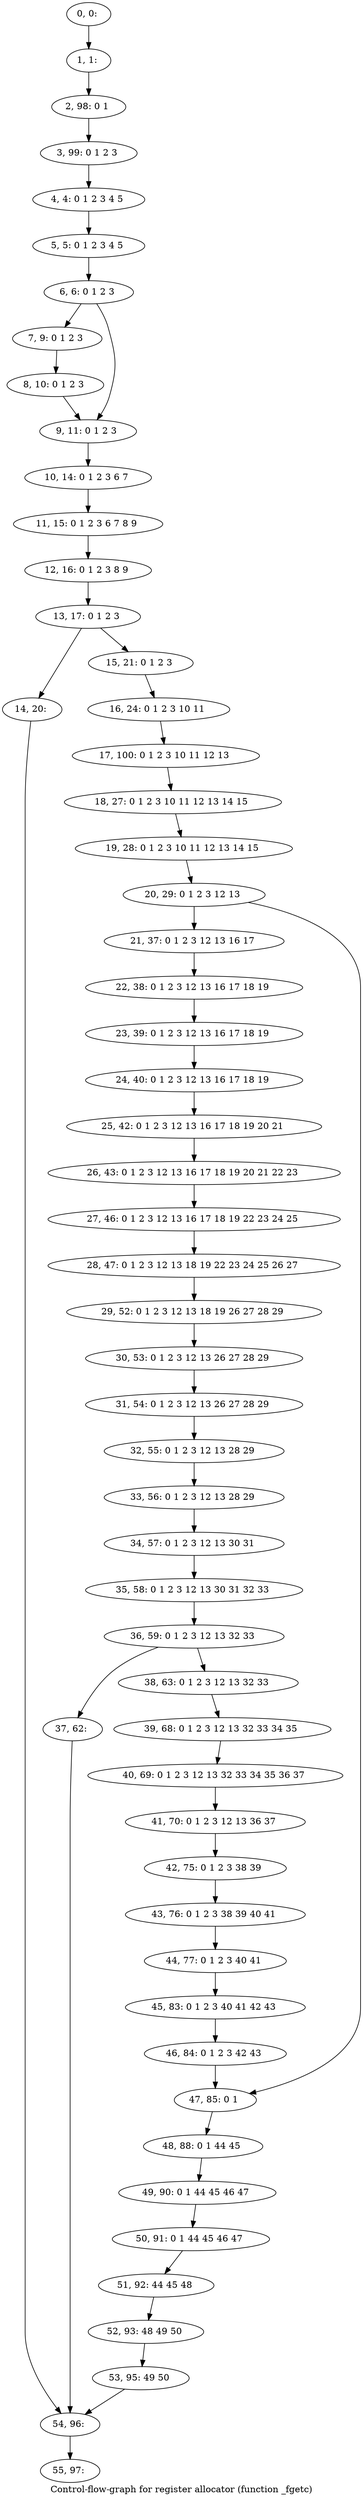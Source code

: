 digraph G {
graph [label="Control-flow-graph for register allocator (function _fgetc)"]
0[label="0, 0: "];
1[label="1, 1: "];
2[label="2, 98: 0 1 "];
3[label="3, 99: 0 1 2 3 "];
4[label="4, 4: 0 1 2 3 4 5 "];
5[label="5, 5: 0 1 2 3 4 5 "];
6[label="6, 6: 0 1 2 3 "];
7[label="7, 9: 0 1 2 3 "];
8[label="8, 10: 0 1 2 3 "];
9[label="9, 11: 0 1 2 3 "];
10[label="10, 14: 0 1 2 3 6 7 "];
11[label="11, 15: 0 1 2 3 6 7 8 9 "];
12[label="12, 16: 0 1 2 3 8 9 "];
13[label="13, 17: 0 1 2 3 "];
14[label="14, 20: "];
15[label="15, 21: 0 1 2 3 "];
16[label="16, 24: 0 1 2 3 10 11 "];
17[label="17, 100: 0 1 2 3 10 11 12 13 "];
18[label="18, 27: 0 1 2 3 10 11 12 13 14 15 "];
19[label="19, 28: 0 1 2 3 10 11 12 13 14 15 "];
20[label="20, 29: 0 1 2 3 12 13 "];
21[label="21, 37: 0 1 2 3 12 13 16 17 "];
22[label="22, 38: 0 1 2 3 12 13 16 17 18 19 "];
23[label="23, 39: 0 1 2 3 12 13 16 17 18 19 "];
24[label="24, 40: 0 1 2 3 12 13 16 17 18 19 "];
25[label="25, 42: 0 1 2 3 12 13 16 17 18 19 20 21 "];
26[label="26, 43: 0 1 2 3 12 13 16 17 18 19 20 21 22 23 "];
27[label="27, 46: 0 1 2 3 12 13 16 17 18 19 22 23 24 25 "];
28[label="28, 47: 0 1 2 3 12 13 18 19 22 23 24 25 26 27 "];
29[label="29, 52: 0 1 2 3 12 13 18 19 26 27 28 29 "];
30[label="30, 53: 0 1 2 3 12 13 26 27 28 29 "];
31[label="31, 54: 0 1 2 3 12 13 26 27 28 29 "];
32[label="32, 55: 0 1 2 3 12 13 28 29 "];
33[label="33, 56: 0 1 2 3 12 13 28 29 "];
34[label="34, 57: 0 1 2 3 12 13 30 31 "];
35[label="35, 58: 0 1 2 3 12 13 30 31 32 33 "];
36[label="36, 59: 0 1 2 3 12 13 32 33 "];
37[label="37, 62: "];
38[label="38, 63: 0 1 2 3 12 13 32 33 "];
39[label="39, 68: 0 1 2 3 12 13 32 33 34 35 "];
40[label="40, 69: 0 1 2 3 12 13 32 33 34 35 36 37 "];
41[label="41, 70: 0 1 2 3 12 13 36 37 "];
42[label="42, 75: 0 1 2 3 38 39 "];
43[label="43, 76: 0 1 2 3 38 39 40 41 "];
44[label="44, 77: 0 1 2 3 40 41 "];
45[label="45, 83: 0 1 2 3 40 41 42 43 "];
46[label="46, 84: 0 1 2 3 42 43 "];
47[label="47, 85: 0 1 "];
48[label="48, 88: 0 1 44 45 "];
49[label="49, 90: 0 1 44 45 46 47 "];
50[label="50, 91: 0 1 44 45 46 47 "];
51[label="51, 92: 44 45 48 "];
52[label="52, 93: 48 49 50 "];
53[label="53, 95: 49 50 "];
54[label="54, 96: "];
55[label="55, 97: "];
0->1 ;
1->2 ;
2->3 ;
3->4 ;
4->5 ;
5->6 ;
6->7 ;
6->9 ;
7->8 ;
8->9 ;
9->10 ;
10->11 ;
11->12 ;
12->13 ;
13->14 ;
13->15 ;
14->54 ;
15->16 ;
16->17 ;
17->18 ;
18->19 ;
19->20 ;
20->21 ;
20->47 ;
21->22 ;
22->23 ;
23->24 ;
24->25 ;
25->26 ;
26->27 ;
27->28 ;
28->29 ;
29->30 ;
30->31 ;
31->32 ;
32->33 ;
33->34 ;
34->35 ;
35->36 ;
36->37 ;
36->38 ;
37->54 ;
38->39 ;
39->40 ;
40->41 ;
41->42 ;
42->43 ;
43->44 ;
44->45 ;
45->46 ;
46->47 ;
47->48 ;
48->49 ;
49->50 ;
50->51 ;
51->52 ;
52->53 ;
53->54 ;
54->55 ;
}
